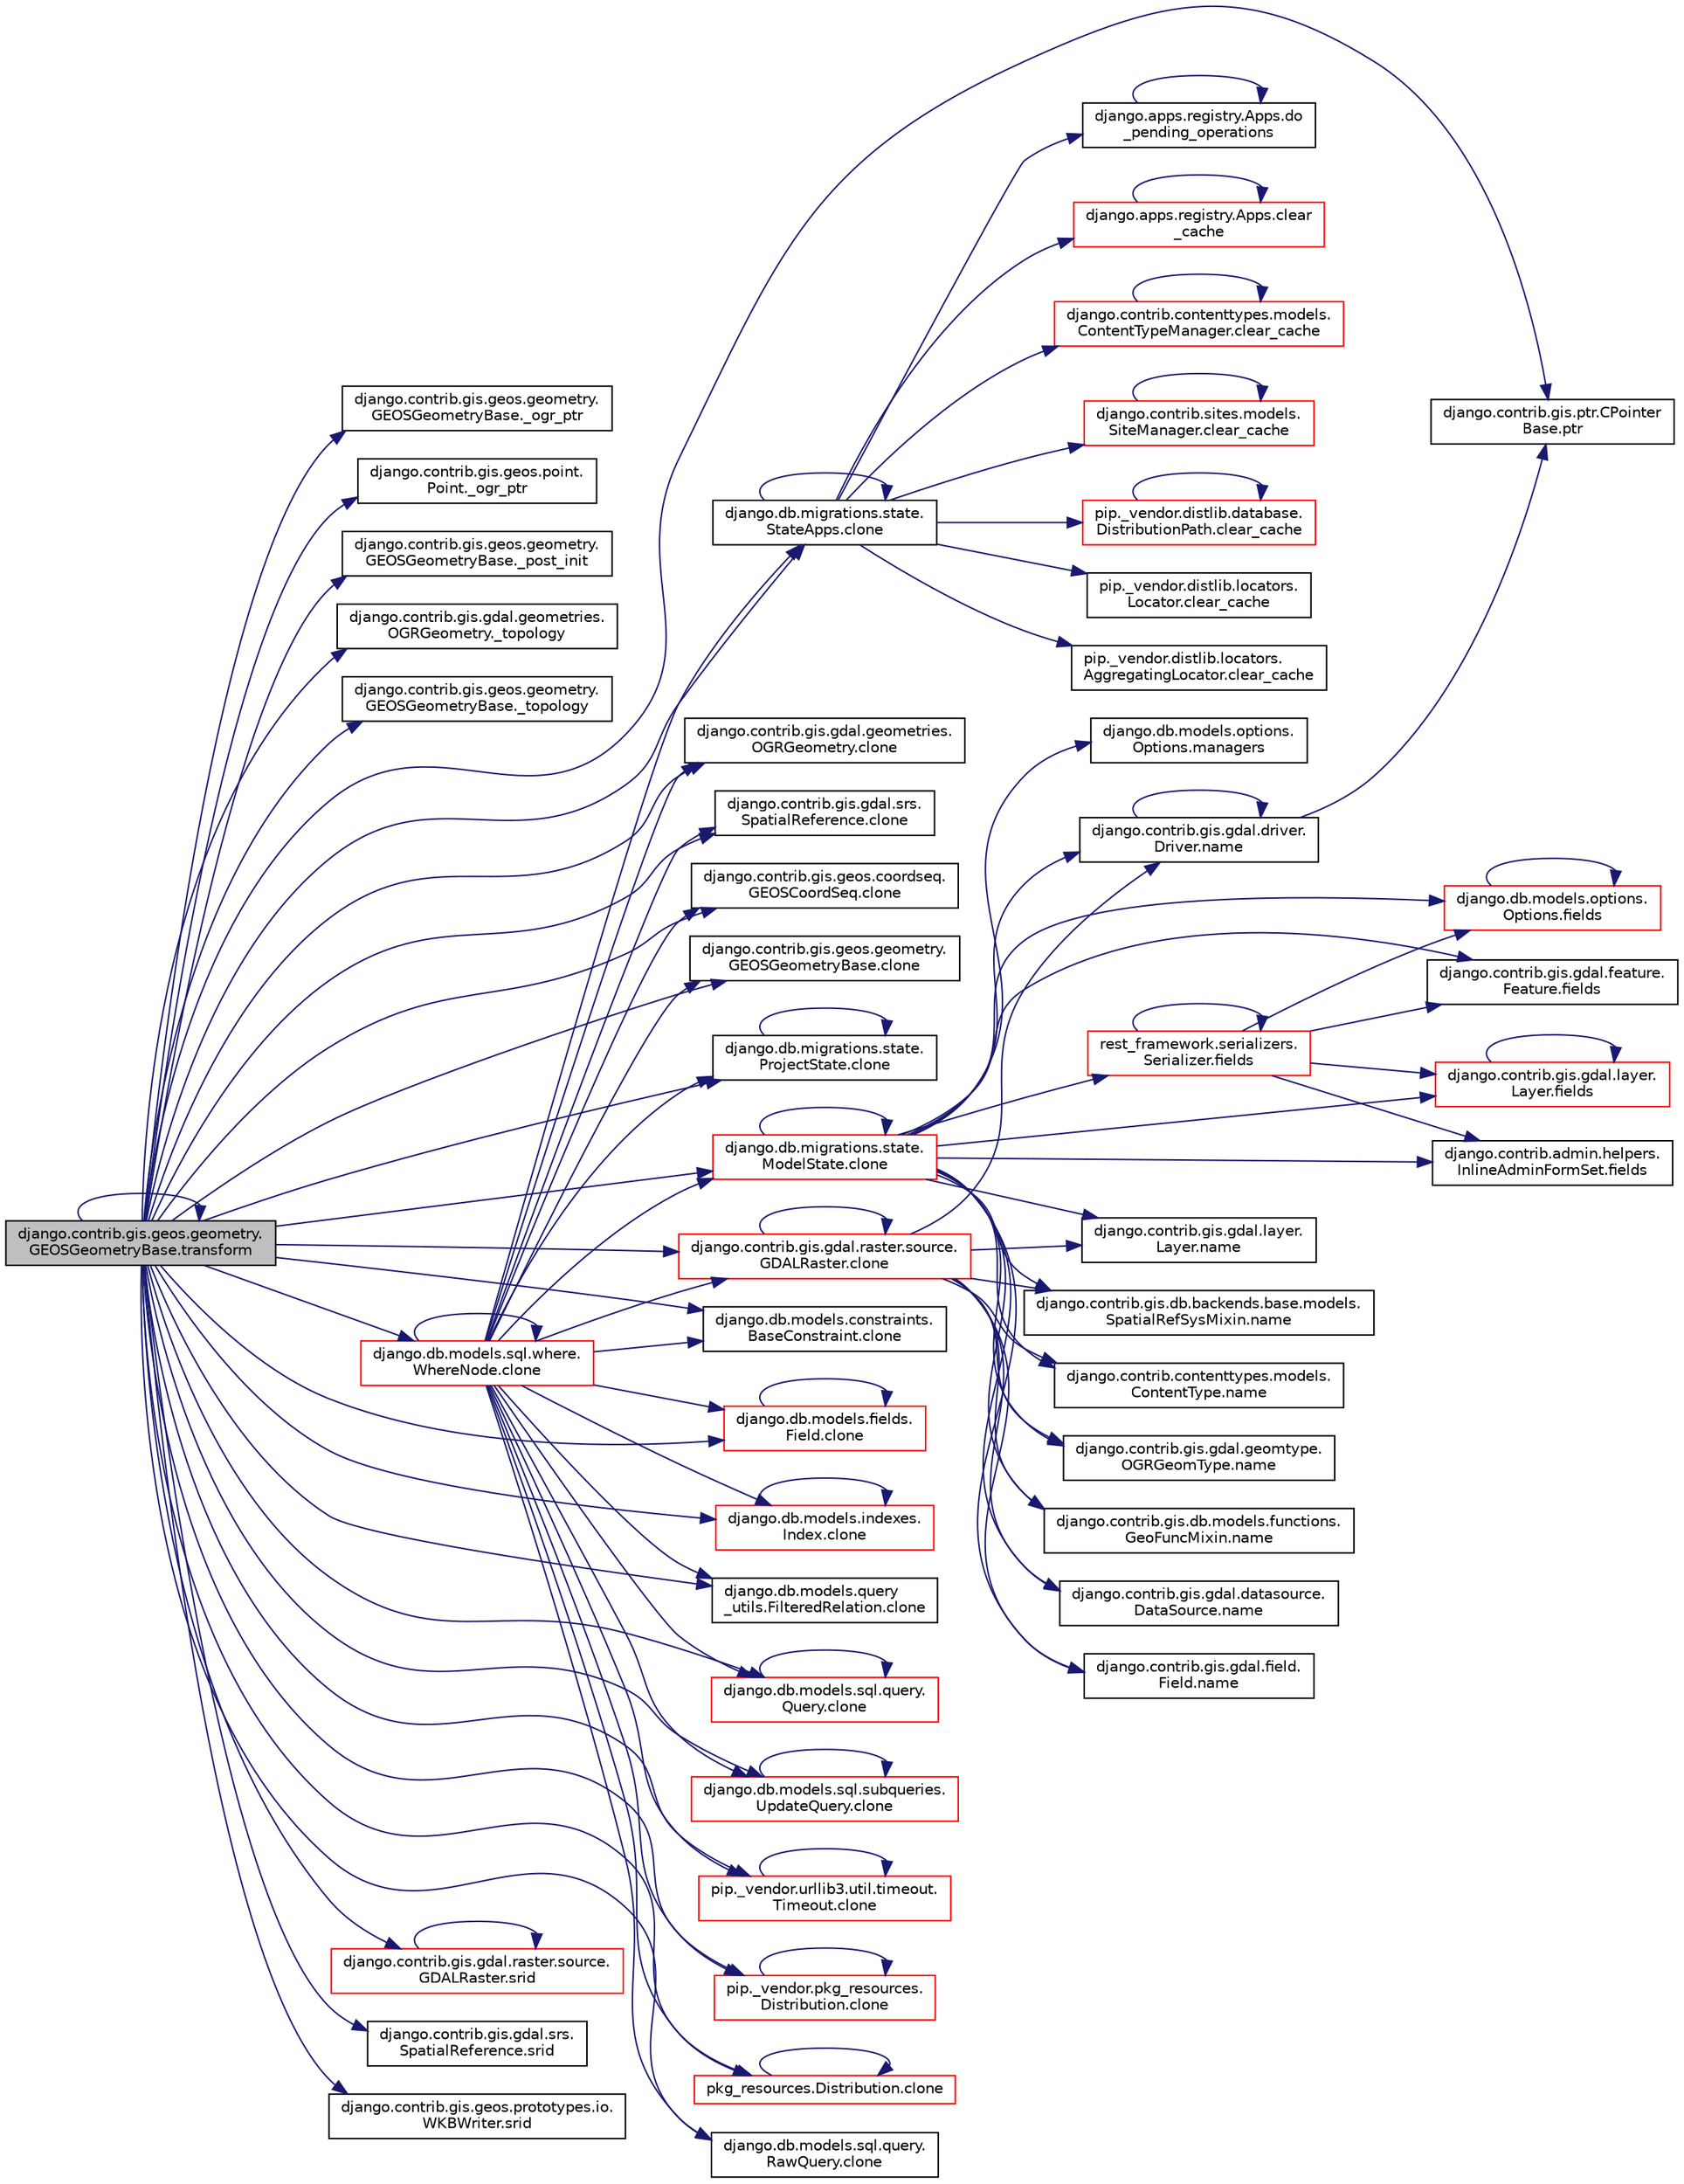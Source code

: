digraph "django.contrib.gis.geos.geometry.GEOSGeometryBase.transform"
{
 // LATEX_PDF_SIZE
  edge [fontname="Helvetica",fontsize="10",labelfontname="Helvetica",labelfontsize="10"];
  node [fontname="Helvetica",fontsize="10",shape=record];
  rankdir="LR";
  Node1 [label="django.contrib.gis.geos.geometry.\lGEOSGeometryBase.transform",height=0.2,width=0.4,color="black", fillcolor="grey75", style="filled", fontcolor="black",tooltip=" "];
  Node1 -> Node2 [color="midnightblue",fontsize="10",style="solid",fontname="Helvetica"];
  Node2 [label="django.contrib.gis.geos.geometry.\lGEOSGeometryBase._ogr_ptr",height=0.2,width=0.4,color="black", fillcolor="white", style="filled",URL="$d0/d97/classdjango_1_1contrib_1_1gis_1_1geos_1_1geometry_1_1_g_e_o_s_geometry_base.html#abf735e9206ba8611bb65a74f960c8542",tooltip=" "];
  Node1 -> Node3 [color="midnightblue",fontsize="10",style="solid",fontname="Helvetica"];
  Node3 [label="django.contrib.gis.geos.point.\lPoint._ogr_ptr",height=0.2,width=0.4,color="black", fillcolor="white", style="filled",URL="$d2/d93/classdjango_1_1contrib_1_1gis_1_1geos_1_1point_1_1_point.html#a9c02fc2f123c45560de289ab23f6c5bd",tooltip=" "];
  Node1 -> Node4 [color="midnightblue",fontsize="10",style="solid",fontname="Helvetica"];
  Node4 [label="django.contrib.gis.geos.geometry.\lGEOSGeometryBase._post_init",height=0.2,width=0.4,color="black", fillcolor="white", style="filled",URL="$d0/d97/classdjango_1_1contrib_1_1gis_1_1geos_1_1geometry_1_1_g_e_o_s_geometry_base.html#a883224417fc1b77ba2ea40a50e4216b8",tooltip=" "];
  Node1 -> Node5 [color="midnightblue",fontsize="10",style="solid",fontname="Helvetica"];
  Node5 [label="django.contrib.gis.gdal.geometries.\lOGRGeometry._topology",height=0.2,width=0.4,color="black", fillcolor="white", style="filled",URL="$dd/d78/classdjango_1_1contrib_1_1gis_1_1gdal_1_1geometries_1_1_o_g_r_geometry.html#aef218d7920cb6e8918bc04bf9953df59",tooltip=" "];
  Node1 -> Node6 [color="midnightblue",fontsize="10",style="solid",fontname="Helvetica"];
  Node6 [label="django.contrib.gis.geos.geometry.\lGEOSGeometryBase._topology",height=0.2,width=0.4,color="black", fillcolor="white", style="filled",URL="$d0/d97/classdjango_1_1contrib_1_1gis_1_1geos_1_1geometry_1_1_g_e_o_s_geometry_base.html#a0d02dae18ef26858fe1516ede3af2923",tooltip=" "];
  Node1 -> Node7 [color="midnightblue",fontsize="10",style="solid",fontname="Helvetica"];
  Node7 [label="django.contrib.gis.gdal.geometries.\lOGRGeometry.clone",height=0.2,width=0.4,color="black", fillcolor="white", style="filled",URL="$dd/d78/classdjango_1_1contrib_1_1gis_1_1gdal_1_1geometries_1_1_o_g_r_geometry.html#aa632a5e07e0facf26b59c993c332b863",tooltip=" "];
  Node1 -> Node8 [color="midnightblue",fontsize="10",style="solid",fontname="Helvetica"];
  Node8 [label="django.contrib.gis.gdal.srs.\lSpatialReference.clone",height=0.2,width=0.4,color="black", fillcolor="white", style="filled",URL="$d7/dda/classdjango_1_1contrib_1_1gis_1_1gdal_1_1srs_1_1_spatial_reference.html#ab518a573c006e7fd51d3c611f1e3d5d1",tooltip=" "];
  Node1 -> Node9 [color="midnightblue",fontsize="10",style="solid",fontname="Helvetica"];
  Node9 [label="django.contrib.gis.geos.coordseq.\lGEOSCoordSeq.clone",height=0.2,width=0.4,color="black", fillcolor="white", style="filled",URL="$d5/d0c/classdjango_1_1contrib_1_1gis_1_1geos_1_1coordseq_1_1_g_e_o_s_coord_seq.html#aa6bb2cfdaa60bf19cc387c4ab5747e79",tooltip=" "];
  Node1 -> Node10 [color="midnightblue",fontsize="10",style="solid",fontname="Helvetica"];
  Node10 [label="django.contrib.gis.geos.geometry.\lGEOSGeometryBase.clone",height=0.2,width=0.4,color="black", fillcolor="white", style="filled",URL="$d0/d97/classdjango_1_1contrib_1_1gis_1_1geos_1_1geometry_1_1_g_e_o_s_geometry_base.html#aaf92d5e776a1fedcb39b52a36e4dabb1",tooltip=" "];
  Node1 -> Node11 [color="midnightblue",fontsize="10",style="solid",fontname="Helvetica"];
  Node11 [label="django.db.migrations.state.\lProjectState.clone",height=0.2,width=0.4,color="black", fillcolor="white", style="filled",URL="$de/db2/classdjango_1_1db_1_1migrations_1_1state_1_1_project_state.html#a22b8c0c95a34494529722755f2f7fb08",tooltip=" "];
  Node11 -> Node11 [color="midnightblue",fontsize="10",style="solid",fontname="Helvetica"];
  Node1 -> Node12 [color="midnightblue",fontsize="10",style="solid",fontname="Helvetica"];
  Node12 [label="django.db.migrations.state.\lStateApps.clone",height=0.2,width=0.4,color="black", fillcolor="white", style="filled",URL="$d3/d9a/classdjango_1_1db_1_1migrations_1_1state_1_1_state_apps.html#a821944752bc7080daff8c38bb20e3943",tooltip=" "];
  Node12 -> Node13 [color="midnightblue",fontsize="10",style="solid",fontname="Helvetica"];
  Node13 [label="django.apps.registry.Apps.clear\l_cache",height=0.2,width=0.4,color="red", fillcolor="white", style="filled",URL="$d8/d34/classdjango_1_1apps_1_1registry_1_1_apps.html#a3dabf3bb1475c2e1ce598cf59420d96c",tooltip=" "];
  Node13 -> Node13 [color="midnightblue",fontsize="10",style="solid",fontname="Helvetica"];
  Node12 -> Node119 [color="midnightblue",fontsize="10",style="solid",fontname="Helvetica"];
  Node119 [label="django.contrib.contenttypes.models.\lContentTypeManager.clear_cache",height=0.2,width=0.4,color="red", fillcolor="white", style="filled",URL="$d0/dbc/classdjango_1_1contrib_1_1contenttypes_1_1models_1_1_content_type_manager.html#a8c0e3cd09eab9f713c1f4d2dda32d97c",tooltip=" "];
  Node119 -> Node119 [color="midnightblue",fontsize="10",style="solid",fontname="Helvetica"];
  Node12 -> Node121 [color="midnightblue",fontsize="10",style="solid",fontname="Helvetica"];
  Node121 [label="django.contrib.sites.models.\lSiteManager.clear_cache",height=0.2,width=0.4,color="red", fillcolor="white", style="filled",URL="$d9/d9e/classdjango_1_1contrib_1_1sites_1_1models_1_1_site_manager.html#add1b963e98668e941563915da7a3c99f",tooltip=" "];
  Node121 -> Node121 [color="midnightblue",fontsize="10",style="solid",fontname="Helvetica"];
  Node12 -> Node5526 [color="midnightblue",fontsize="10",style="solid",fontname="Helvetica"];
  Node5526 [label="pip._vendor.distlib.database.\lDistributionPath.clear_cache",height=0.2,width=0.4,color="red", fillcolor="white", style="filled",URL="$d3/d8a/classpip_1_1__vendor_1_1distlib_1_1database_1_1_distribution_path.html#a576c17cc01238d807b4cc7b833001b0b",tooltip=" "];
  Node5526 -> Node5526 [color="midnightblue",fontsize="10",style="solid",fontname="Helvetica"];
  Node12 -> Node5528 [color="midnightblue",fontsize="10",style="solid",fontname="Helvetica"];
  Node5528 [label="pip._vendor.distlib.locators.\lLocator.clear_cache",height=0.2,width=0.4,color="black", fillcolor="white", style="filled",URL="$df/dda/classpip_1_1__vendor_1_1distlib_1_1locators_1_1_locator.html#aa8e1b24125b3cecddfa873c5ded5f3bb",tooltip=" "];
  Node12 -> Node5529 [color="midnightblue",fontsize="10",style="solid",fontname="Helvetica"];
  Node5529 [label="pip._vendor.distlib.locators.\lAggregatingLocator.clear_cache",height=0.2,width=0.4,color="black", fillcolor="white", style="filled",URL="$d3/de8/classpip_1_1__vendor_1_1distlib_1_1locators_1_1_aggregating_locator.html#a937d4d11aa45376977d68da1656ae82a",tooltip=" "];
  Node12 -> Node12 [color="midnightblue",fontsize="10",style="solid",fontname="Helvetica"];
  Node12 -> Node5530 [color="midnightblue",fontsize="10",style="solid",fontname="Helvetica"];
  Node5530 [label="django.apps.registry.Apps.do\l_pending_operations",height=0.2,width=0.4,color="black", fillcolor="white", style="filled",URL="$d8/d34/classdjango_1_1apps_1_1registry_1_1_apps.html#a4e7a349e650b3d4b0b70ce5554f59ed2",tooltip=" "];
  Node5530 -> Node5530 [color="midnightblue",fontsize="10",style="solid",fontname="Helvetica"];
  Node1 -> Node1523 [color="midnightblue",fontsize="10",style="solid",fontname="Helvetica"];
  Node1523 [label="django.db.migrations.state.\lModelState.clone",height=0.2,width=0.4,color="red", fillcolor="white", style="filled",URL="$d1/d62/classdjango_1_1db_1_1migrations_1_1state_1_1_model_state.html#ab5feb03ae6d22923dd5029a5cfb8abb0",tooltip=" "];
  Node1523 -> Node1523 [color="midnightblue",fontsize="10",style="solid",fontname="Helvetica"];
  Node1523 -> Node704 [color="midnightblue",fontsize="10",style="solid",fontname="Helvetica"];
  Node704 [label="django.contrib.admin.helpers.\lInlineAdminFormSet.fields",height=0.2,width=0.4,color="black", fillcolor="white", style="filled",URL="$db/d43/classdjango_1_1contrib_1_1admin_1_1helpers_1_1_inline_admin_form_set.html#a05da4b8d8905c6773882ad9d9219e56f",tooltip=" "];
  Node1523 -> Node705 [color="midnightblue",fontsize="10",style="solid",fontname="Helvetica"];
  Node705 [label="django.contrib.gis.gdal.feature.\lFeature.fields",height=0.2,width=0.4,color="black", fillcolor="white", style="filled",URL="$db/d34/classdjango_1_1contrib_1_1gis_1_1gdal_1_1feature_1_1_feature.html#a8cfc80966af7ca71369fc1b2c511f7d2",tooltip=" "];
  Node1523 -> Node706 [color="midnightblue",fontsize="10",style="solid",fontname="Helvetica"];
  Node706 [label="django.contrib.gis.gdal.layer.\lLayer.fields",height=0.2,width=0.4,color="red", fillcolor="white", style="filled",URL="$d9/d84/classdjango_1_1contrib_1_1gis_1_1gdal_1_1layer_1_1_layer.html#a6343afa888079fc224c68c4d69d0ae4c",tooltip=" "];
  Node706 -> Node706 [color="midnightblue",fontsize="10",style="solid",fontname="Helvetica"];
  Node1523 -> Node709 [color="midnightblue",fontsize="10",style="solid",fontname="Helvetica"];
  Node709 [label="django.db.models.options.\lOptions.fields",height=0.2,width=0.4,color="red", fillcolor="white", style="filled",URL="$d4/d60/classdjango_1_1db_1_1models_1_1options_1_1_options.html#aad34b611171b74c47280b50bd350a7b5",tooltip=" "];
  Node709 -> Node709 [color="midnightblue",fontsize="10",style="solid",fontname="Helvetica"];
  Node1523 -> Node714 [color="midnightblue",fontsize="10",style="solid",fontname="Helvetica"];
  Node714 [label="rest_framework.serializers.\lSerializer.fields",height=0.2,width=0.4,color="red", fillcolor="white", style="filled",URL="$de/daf/classrest__framework_1_1serializers_1_1_serializer.html#a304b94e9bf70334bb75af37586bb82fd",tooltip=" "];
  Node714 -> Node704 [color="midnightblue",fontsize="10",style="solid",fontname="Helvetica"];
  Node714 -> Node705 [color="midnightblue",fontsize="10",style="solid",fontname="Helvetica"];
  Node714 -> Node706 [color="midnightblue",fontsize="10",style="solid",fontname="Helvetica"];
  Node714 -> Node709 [color="midnightblue",fontsize="10",style="solid",fontname="Helvetica"];
  Node714 -> Node714 [color="midnightblue",fontsize="10",style="solid",fontname="Helvetica"];
  Node1523 -> Node1524 [color="midnightblue",fontsize="10",style="solid",fontname="Helvetica"];
  Node1524 [label="django.db.models.options.\lOptions.managers",height=0.2,width=0.4,color="black", fillcolor="white", style="filled",URL="$d4/d60/classdjango_1_1db_1_1models_1_1options_1_1_options.html#a3d55917fed78a04df630be722037235f",tooltip=" "];
  Node1523 -> Node16 [color="midnightblue",fontsize="10",style="solid",fontname="Helvetica"];
  Node16 [label="django.contrib.contenttypes.models.\lContentType.name",height=0.2,width=0.4,color="black", fillcolor="white", style="filled",URL="$d6/d20/classdjango_1_1contrib_1_1contenttypes_1_1models_1_1_content_type.html#a1577e45d8940ca8ce7032df05c0920f1",tooltip=" "];
  Node1523 -> Node17 [color="midnightblue",fontsize="10",style="solid",fontname="Helvetica"];
  Node17 [label="django.contrib.gis.db.backends.base.models.\lSpatialRefSysMixin.name",height=0.2,width=0.4,color="black", fillcolor="white", style="filled",URL="$d5/d73/classdjango_1_1contrib_1_1gis_1_1db_1_1backends_1_1base_1_1models_1_1_spatial_ref_sys_mixin.html#a502460564fa7a935d8bb5aea6cbce4b9",tooltip=" "];
  Node1523 -> Node18 [color="midnightblue",fontsize="10",style="solid",fontname="Helvetica"];
  Node18 [label="django.contrib.gis.db.models.functions.\lGeoFuncMixin.name",height=0.2,width=0.4,color="black", fillcolor="white", style="filled",URL="$d4/d5c/classdjango_1_1contrib_1_1gis_1_1db_1_1models_1_1functions_1_1_geo_func_mixin.html#a9a6993ec9126211670ca7087359b8c6a",tooltip=" "];
  Node1523 -> Node19 [color="midnightblue",fontsize="10",style="solid",fontname="Helvetica"];
  Node19 [label="django.contrib.gis.gdal.datasource.\lDataSource.name",height=0.2,width=0.4,color="black", fillcolor="white", style="filled",URL="$db/d7b/classdjango_1_1contrib_1_1gis_1_1gdal_1_1datasource_1_1_data_source.html#af2cbfd1f4ceeb82b6f7c29a705555d8e",tooltip=" "];
  Node1523 -> Node20 [color="midnightblue",fontsize="10",style="solid",fontname="Helvetica"];
  Node20 [label="django.contrib.gis.gdal.driver.\lDriver.name",height=0.2,width=0.4,color="black", fillcolor="white", style="filled",URL="$d5/df2/classdjango_1_1contrib_1_1gis_1_1gdal_1_1driver_1_1_driver.html#ab25b5eea93459ca8e05dc329ef537f1b",tooltip=" "];
  Node20 -> Node20 [color="midnightblue",fontsize="10",style="solid",fontname="Helvetica"];
  Node20 -> Node21 [color="midnightblue",fontsize="10",style="solid",fontname="Helvetica"];
  Node21 [label="django.contrib.gis.ptr.CPointer\lBase.ptr",height=0.2,width=0.4,color="black", fillcolor="white", style="filled",URL="$da/dc5/classdjango_1_1contrib_1_1gis_1_1ptr_1_1_c_pointer_base.html#a234177319d249573c7dd6508c5ca9095",tooltip=" "];
  Node1523 -> Node22 [color="midnightblue",fontsize="10",style="solid",fontname="Helvetica"];
  Node22 [label="django.contrib.gis.gdal.field.\lField.name",height=0.2,width=0.4,color="black", fillcolor="white", style="filled",URL="$d8/d65/classdjango_1_1contrib_1_1gis_1_1gdal_1_1field_1_1_field.html#a52ccad95ad1a0fae1ef80beb9a6c838b",tooltip=" "];
  Node1523 -> Node23 [color="midnightblue",fontsize="10",style="solid",fontname="Helvetica"];
  Node23 [label="django.contrib.gis.gdal.geomtype.\lOGRGeomType.name",height=0.2,width=0.4,color="black", fillcolor="white", style="filled",URL="$dc/d9c/classdjango_1_1contrib_1_1gis_1_1gdal_1_1geomtype_1_1_o_g_r_geom_type.html#a80a6f16d4e7014ca3adac92432f148b2",tooltip=" "];
  Node1523 -> Node24 [color="midnightblue",fontsize="10",style="solid",fontname="Helvetica"];
  Node24 [label="django.contrib.gis.gdal.layer.\lLayer.name",height=0.2,width=0.4,color="black", fillcolor="white", style="filled",URL="$d9/d84/classdjango_1_1contrib_1_1gis_1_1gdal_1_1layer_1_1_layer.html#a64c4f09deeb5dd93a1f82a986e090581",tooltip=" "];
  Node1 -> Node1571 [color="midnightblue",fontsize="10",style="solid",fontname="Helvetica"];
  Node1571 [label="django.db.models.constraints.\lBaseConstraint.clone",height=0.2,width=0.4,color="black", fillcolor="white", style="filled",URL="$da/d8b/classdjango_1_1db_1_1models_1_1constraints_1_1_base_constraint.html#aa8f687025c9ab3afd1c3e0be4aeb38e5",tooltip=" "];
  Node1 -> Node1572 [color="midnightblue",fontsize="10",style="solid",fontname="Helvetica"];
  Node1572 [label="django.db.models.fields.\lField.clone",height=0.2,width=0.4,color="red", fillcolor="white", style="filled",URL="$db/d75/classdjango_1_1db_1_1models_1_1fields_1_1_field.html#ae8df23501cdf746b169871b4c3b8fd68",tooltip=" "];
  Node1572 -> Node1572 [color="midnightblue",fontsize="10",style="solid",fontname="Helvetica"];
  Node1 -> Node1838 [color="midnightblue",fontsize="10",style="solid",fontname="Helvetica"];
  Node1838 [label="django.db.models.indexes.\lIndex.clone",height=0.2,width=0.4,color="red", fillcolor="white", style="filled",URL="$d9/de5/classdjango_1_1db_1_1models_1_1indexes_1_1_index.html#a4a72c5cec1fcccfa88858c5605fb6a3d",tooltip=" "];
  Node1838 -> Node1838 [color="midnightblue",fontsize="10",style="solid",fontname="Helvetica"];
  Node1 -> Node1839 [color="midnightblue",fontsize="10",style="solid",fontname="Helvetica"];
  Node1839 [label="django.db.models.query\l_utils.FilteredRelation.clone",height=0.2,width=0.4,color="black", fillcolor="white", style="filled",URL="$d0/d2b/classdjango_1_1db_1_1models_1_1query__utils_1_1_filtered_relation.html#a9f4dae850af9de18248db090365c8ae6",tooltip=" "];
  Node1 -> Node1840 [color="midnightblue",fontsize="10",style="solid",fontname="Helvetica"];
  Node1840 [label="django.db.models.sql.query.\lQuery.clone",height=0.2,width=0.4,color="red", fillcolor="white", style="filled",URL="$d6/d30/classdjango_1_1db_1_1models_1_1sql_1_1query_1_1_query.html#a1a0da276f10cd0bf92b0b5c038210ec0",tooltip=" "];
  Node1840 -> Node1840 [color="midnightblue",fontsize="10",style="solid",fontname="Helvetica"];
  Node1 -> Node1844 [color="midnightblue",fontsize="10",style="solid",fontname="Helvetica"];
  Node1844 [label="django.db.models.sql.subqueries.\lUpdateQuery.clone",height=0.2,width=0.4,color="red", fillcolor="white", style="filled",URL="$d5/de4/classdjango_1_1db_1_1models_1_1sql_1_1subqueries_1_1_update_query.html#aa27f04cebfd03635df399ef4c8a4b203",tooltip=" "];
  Node1844 -> Node1844 [color="midnightblue",fontsize="10",style="solid",fontname="Helvetica"];
  Node1 -> Node1873 [color="midnightblue",fontsize="10",style="solid",fontname="Helvetica"];
  Node1873 [label="django.db.models.sql.where.\lWhereNode.clone",height=0.2,width=0.4,color="red", fillcolor="white", style="filled",URL="$db/da3/classdjango_1_1db_1_1models_1_1sql_1_1where_1_1_where_node.html#aa169773c5fb2dda662bec5946ed79263",tooltip=" "];
  Node1873 -> Node7 [color="midnightblue",fontsize="10",style="solid",fontname="Helvetica"];
  Node1873 -> Node8 [color="midnightblue",fontsize="10",style="solid",fontname="Helvetica"];
  Node1873 -> Node9 [color="midnightblue",fontsize="10",style="solid",fontname="Helvetica"];
  Node1873 -> Node10 [color="midnightblue",fontsize="10",style="solid",fontname="Helvetica"];
  Node1873 -> Node11 [color="midnightblue",fontsize="10",style="solid",fontname="Helvetica"];
  Node1873 -> Node12 [color="midnightblue",fontsize="10",style="solid",fontname="Helvetica"];
  Node1873 -> Node1523 [color="midnightblue",fontsize="10",style="solid",fontname="Helvetica"];
  Node1873 -> Node1571 [color="midnightblue",fontsize="10",style="solid",fontname="Helvetica"];
  Node1873 -> Node1572 [color="midnightblue",fontsize="10",style="solid",fontname="Helvetica"];
  Node1873 -> Node1838 [color="midnightblue",fontsize="10",style="solid",fontname="Helvetica"];
  Node1873 -> Node1839 [color="midnightblue",fontsize="10",style="solid",fontname="Helvetica"];
  Node1873 -> Node1840 [color="midnightblue",fontsize="10",style="solid",fontname="Helvetica"];
  Node1873 -> Node1844 [color="midnightblue",fontsize="10",style="solid",fontname="Helvetica"];
  Node1873 -> Node1873 [color="midnightblue",fontsize="10",style="solid",fontname="Helvetica"];
  Node1873 -> Node1878 [color="midnightblue",fontsize="10",style="solid",fontname="Helvetica"];
  Node1878 [label="pip._vendor.urllib3.util.timeout.\lTimeout.clone",height=0.2,width=0.4,color="red", fillcolor="white", style="filled",URL="$d7/d0f/classpip_1_1__vendor_1_1urllib3_1_1util_1_1timeout_1_1_timeout.html#adf3e93289276c7920b5bfa24ce7ad651",tooltip=" "];
  Node1878 -> Node1878 [color="midnightblue",fontsize="10",style="solid",fontname="Helvetica"];
  Node1873 -> Node1882 [color="midnightblue",fontsize="10",style="solid",fontname="Helvetica"];
  Node1882 [label="pip._vendor.pkg_resources.\lDistribution.clone",height=0.2,width=0.4,color="red", fillcolor="white", style="filled",URL="$d0/ddb/classpip_1_1__vendor_1_1pkg__resources_1_1_distribution.html#a9928966be415e533c49972011db1a5a2",tooltip=" "];
  Node1882 -> Node1882 [color="midnightblue",fontsize="10",style="solid",fontname="Helvetica"];
  Node1873 -> Node1887 [color="midnightblue",fontsize="10",style="solid",fontname="Helvetica"];
  Node1887 [label="pkg_resources.Distribution.clone",height=0.2,width=0.4,color="red", fillcolor="white", style="filled",URL="$d8/d25/classpkg__resources_1_1_distribution.html#a3efa2d30d3271d07ebea1943f13db873",tooltip=" "];
  Node1887 -> Node1887 [color="midnightblue",fontsize="10",style="solid",fontname="Helvetica"];
  Node1873 -> Node1888 [color="midnightblue",fontsize="10",style="solid",fontname="Helvetica"];
  Node1888 [label="django.contrib.gis.gdal.raster.source.\lGDALRaster.clone",height=0.2,width=0.4,color="red", fillcolor="white", style="filled",URL="$db/dff/classdjango_1_1contrib_1_1gis_1_1gdal_1_1raster_1_1source_1_1_g_d_a_l_raster.html#ab942a134825c7588400201443c9fd128",tooltip=" "];
  Node1888 -> Node1888 [color="midnightblue",fontsize="10",style="solid",fontname="Helvetica"];
  Node1888 -> Node16 [color="midnightblue",fontsize="10",style="solid",fontname="Helvetica"];
  Node1888 -> Node17 [color="midnightblue",fontsize="10",style="solid",fontname="Helvetica"];
  Node1888 -> Node18 [color="midnightblue",fontsize="10",style="solid",fontname="Helvetica"];
  Node1888 -> Node19 [color="midnightblue",fontsize="10",style="solid",fontname="Helvetica"];
  Node1888 -> Node20 [color="midnightblue",fontsize="10",style="solid",fontname="Helvetica"];
  Node1888 -> Node22 [color="midnightblue",fontsize="10",style="solid",fontname="Helvetica"];
  Node1888 -> Node23 [color="midnightblue",fontsize="10",style="solid",fontname="Helvetica"];
  Node1888 -> Node24 [color="midnightblue",fontsize="10",style="solid",fontname="Helvetica"];
  Node1873 -> Node1895 [color="midnightblue",fontsize="10",style="solid",fontname="Helvetica"];
  Node1895 [label="django.db.models.sql.query.\lRawQuery.clone",height=0.2,width=0.4,color="black", fillcolor="white", style="filled",URL="$db/dfa/classdjango_1_1db_1_1models_1_1sql_1_1query_1_1_raw_query.html#a41e402ece12880e64e595a71991cd8bb",tooltip=" "];
  Node1 -> Node1878 [color="midnightblue",fontsize="10",style="solid",fontname="Helvetica"];
  Node1 -> Node1882 [color="midnightblue",fontsize="10",style="solid",fontname="Helvetica"];
  Node1 -> Node1887 [color="midnightblue",fontsize="10",style="solid",fontname="Helvetica"];
  Node1 -> Node1888 [color="midnightblue",fontsize="10",style="solid",fontname="Helvetica"];
  Node1 -> Node1895 [color="midnightblue",fontsize="10",style="solid",fontname="Helvetica"];
  Node1 -> Node21 [color="midnightblue",fontsize="10",style="solid",fontname="Helvetica"];
  Node1 -> Node1202 [color="midnightblue",fontsize="10",style="solid",fontname="Helvetica"];
  Node1202 [label="django.contrib.gis.gdal.raster.source.\lGDALRaster.srid",height=0.2,width=0.4,color="red", fillcolor="white", style="filled",URL="$db/dff/classdjango_1_1contrib_1_1gis_1_1gdal_1_1raster_1_1source_1_1_g_d_a_l_raster.html#abb1a0c5b76ca4f874311778d1317b753",tooltip=" "];
  Node1202 -> Node1202 [color="midnightblue",fontsize="10",style="solid",fontname="Helvetica"];
  Node1 -> Node1214 [color="midnightblue",fontsize="10",style="solid",fontname="Helvetica"];
  Node1214 [label="django.contrib.gis.gdal.srs.\lSpatialReference.srid",height=0.2,width=0.4,color="black", fillcolor="white", style="filled",URL="$d7/dda/classdjango_1_1contrib_1_1gis_1_1gdal_1_1srs_1_1_spatial_reference.html#a0cc788e40b30278bebe00a9146de2fbf",tooltip=" "];
  Node1 -> Node1215 [color="midnightblue",fontsize="10",style="solid",fontname="Helvetica"];
  Node1215 [label="django.contrib.gis.geos.prototypes.io.\lWKBWriter.srid",height=0.2,width=0.4,color="black", fillcolor="white", style="filled",URL="$d9/db5/classdjango_1_1contrib_1_1gis_1_1geos_1_1prototypes_1_1io_1_1_w_k_b_writer.html#af41f8fab147304182f500da25e0a4bda",tooltip=" "];
  Node1 -> Node1 [color="midnightblue",fontsize="10",style="solid",fontname="Helvetica"];
}
